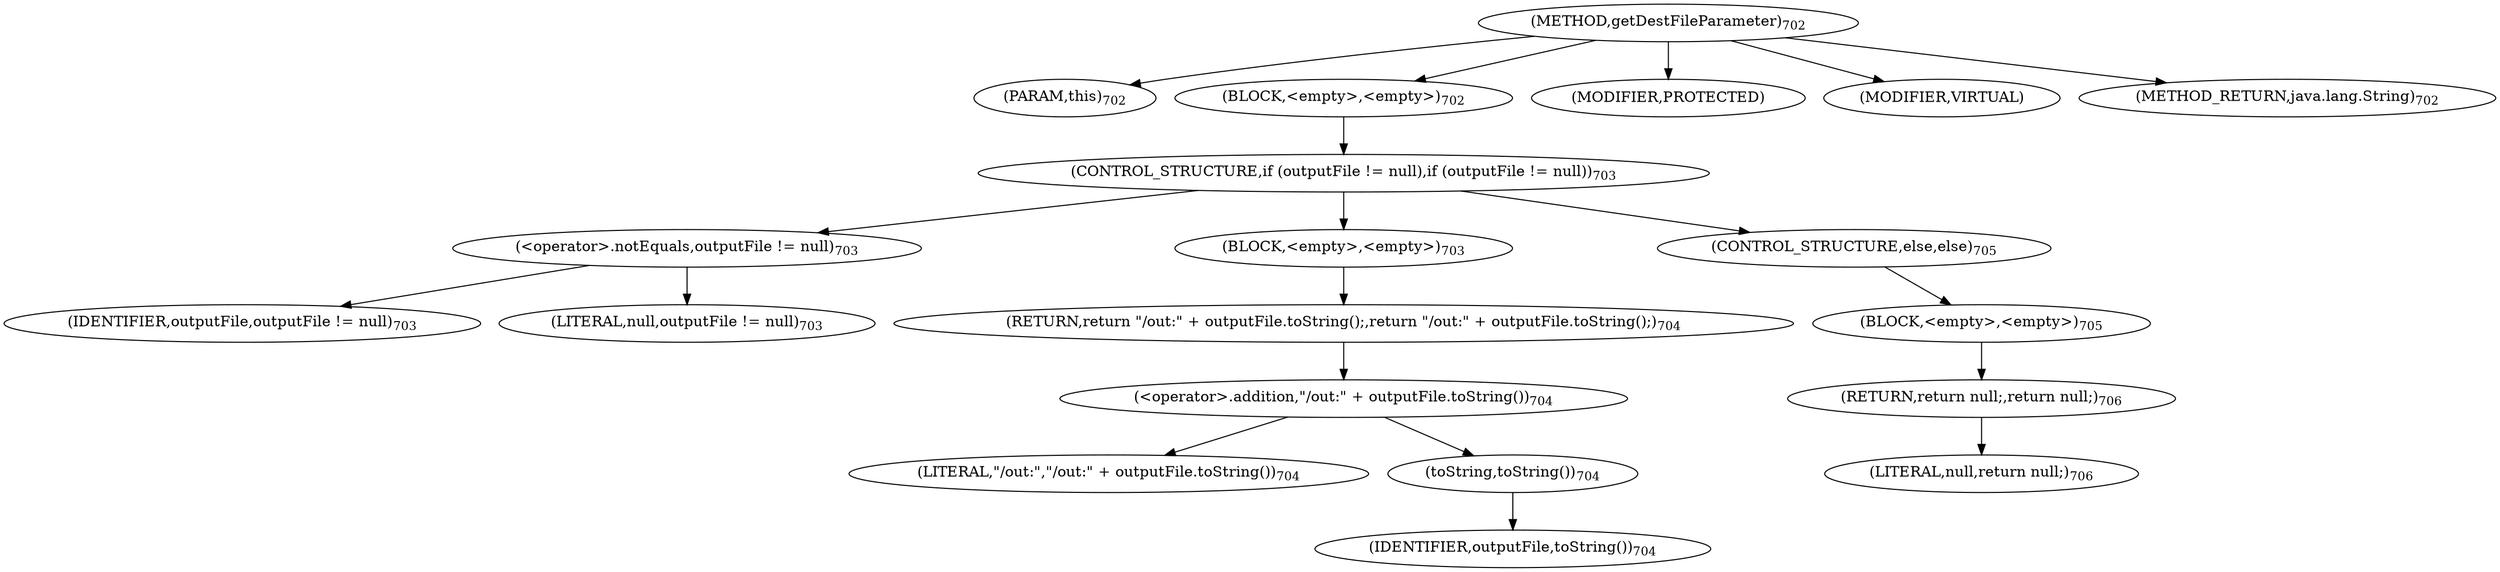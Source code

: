 digraph "getDestFileParameter" {  
"1026" [label = <(METHOD,getDestFileParameter)<SUB>702</SUB>> ]
"1027" [label = <(PARAM,this)<SUB>702</SUB>> ]
"1028" [label = <(BLOCK,&lt;empty&gt;,&lt;empty&gt;)<SUB>702</SUB>> ]
"1029" [label = <(CONTROL_STRUCTURE,if (outputFile != null),if (outputFile != null))<SUB>703</SUB>> ]
"1030" [label = <(&lt;operator&gt;.notEquals,outputFile != null)<SUB>703</SUB>> ]
"1031" [label = <(IDENTIFIER,outputFile,outputFile != null)<SUB>703</SUB>> ]
"1032" [label = <(LITERAL,null,outputFile != null)<SUB>703</SUB>> ]
"1033" [label = <(BLOCK,&lt;empty&gt;,&lt;empty&gt;)<SUB>703</SUB>> ]
"1034" [label = <(RETURN,return &quot;/out:&quot; + outputFile.toString();,return &quot;/out:&quot; + outputFile.toString();)<SUB>704</SUB>> ]
"1035" [label = <(&lt;operator&gt;.addition,&quot;/out:&quot; + outputFile.toString())<SUB>704</SUB>> ]
"1036" [label = <(LITERAL,&quot;/out:&quot;,&quot;/out:&quot; + outputFile.toString())<SUB>704</SUB>> ]
"1037" [label = <(toString,toString())<SUB>704</SUB>> ]
"1038" [label = <(IDENTIFIER,outputFile,toString())<SUB>704</SUB>> ]
"1039" [label = <(CONTROL_STRUCTURE,else,else)<SUB>705</SUB>> ]
"1040" [label = <(BLOCK,&lt;empty&gt;,&lt;empty&gt;)<SUB>705</SUB>> ]
"1041" [label = <(RETURN,return null;,return null;)<SUB>706</SUB>> ]
"1042" [label = <(LITERAL,null,return null;)<SUB>706</SUB>> ]
"1043" [label = <(MODIFIER,PROTECTED)> ]
"1044" [label = <(MODIFIER,VIRTUAL)> ]
"1045" [label = <(METHOD_RETURN,java.lang.String)<SUB>702</SUB>> ]
  "1026" -> "1027" 
  "1026" -> "1028" 
  "1026" -> "1043" 
  "1026" -> "1044" 
  "1026" -> "1045" 
  "1028" -> "1029" 
  "1029" -> "1030" 
  "1029" -> "1033" 
  "1029" -> "1039" 
  "1030" -> "1031" 
  "1030" -> "1032" 
  "1033" -> "1034" 
  "1034" -> "1035" 
  "1035" -> "1036" 
  "1035" -> "1037" 
  "1037" -> "1038" 
  "1039" -> "1040" 
  "1040" -> "1041" 
  "1041" -> "1042" 
}
